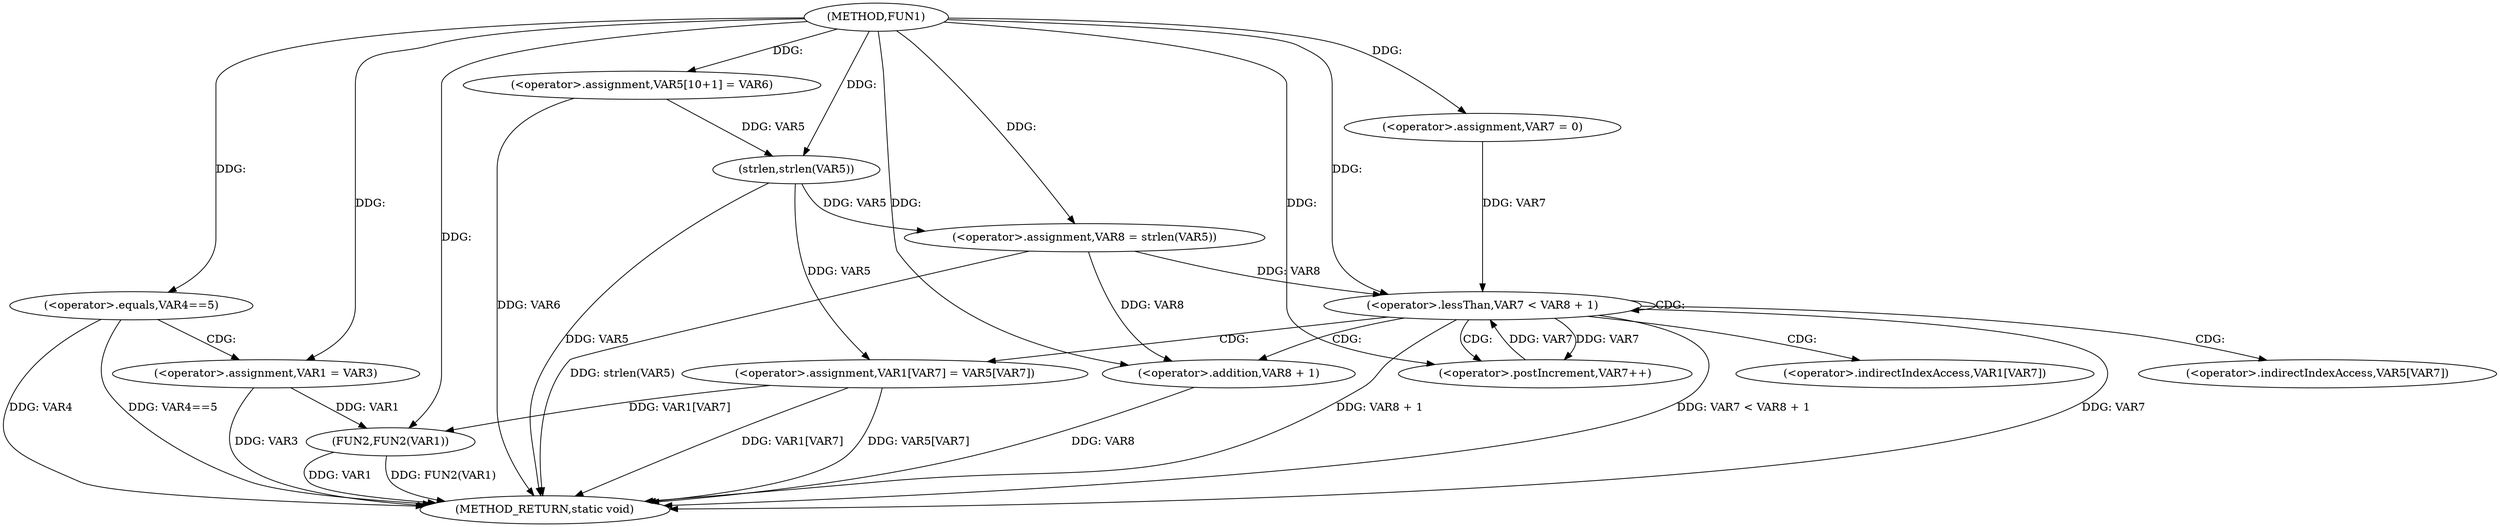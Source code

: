 digraph FUN1 {  
"1000100" [label = "(METHOD,FUN1)" ]
"1000145" [label = "(METHOD_RETURN,static void)" ]
"1000106" [label = "(<operator>.equals,VAR4==5)" ]
"1000110" [label = "(<operator>.assignment,VAR1 = VAR3)" ]
"1000115" [label = "(<operator>.assignment,VAR5[10+1] = VAR6)" ]
"1000120" [label = "(<operator>.assignment,VAR8 = strlen(VAR5))" ]
"1000122" [label = "(strlen,strlen(VAR5))" ]
"1000125" [label = "(<operator>.assignment,VAR7 = 0)" ]
"1000128" [label = "(<operator>.lessThan,VAR7 < VAR8 + 1)" ]
"1000130" [label = "(<operator>.addition,VAR8 + 1)" ]
"1000133" [label = "(<operator>.postIncrement,VAR7++)" ]
"1000136" [label = "(<operator>.assignment,VAR1[VAR7] = VAR5[VAR7])" ]
"1000143" [label = "(FUN2,FUN2(VAR1))" ]
"1000137" [label = "(<operator>.indirectIndexAccess,VAR1[VAR7])" ]
"1000140" [label = "(<operator>.indirectIndexAccess,VAR5[VAR7])" ]
  "1000115" -> "1000145"  [ label = "DDG: VAR6"] 
  "1000128" -> "1000145"  [ label = "DDG: VAR8 + 1"] 
  "1000106" -> "1000145"  [ label = "DDG: VAR4"] 
  "1000122" -> "1000145"  [ label = "DDG: VAR5"] 
  "1000136" -> "1000145"  [ label = "DDG: VAR5[VAR7]"] 
  "1000128" -> "1000145"  [ label = "DDG: VAR7 < VAR8 + 1"] 
  "1000130" -> "1000145"  [ label = "DDG: VAR8"] 
  "1000128" -> "1000145"  [ label = "DDG: VAR7"] 
  "1000143" -> "1000145"  [ label = "DDG: VAR1"] 
  "1000110" -> "1000145"  [ label = "DDG: VAR3"] 
  "1000143" -> "1000145"  [ label = "DDG: FUN2(VAR1)"] 
  "1000120" -> "1000145"  [ label = "DDG: strlen(VAR5)"] 
  "1000136" -> "1000145"  [ label = "DDG: VAR1[VAR7]"] 
  "1000106" -> "1000145"  [ label = "DDG: VAR4==5"] 
  "1000100" -> "1000106"  [ label = "DDG: "] 
  "1000100" -> "1000110"  [ label = "DDG: "] 
  "1000100" -> "1000115"  [ label = "DDG: "] 
  "1000122" -> "1000120"  [ label = "DDG: VAR5"] 
  "1000100" -> "1000120"  [ label = "DDG: "] 
  "1000115" -> "1000122"  [ label = "DDG: VAR5"] 
  "1000100" -> "1000122"  [ label = "DDG: "] 
  "1000100" -> "1000125"  [ label = "DDG: "] 
  "1000125" -> "1000128"  [ label = "DDG: VAR7"] 
  "1000133" -> "1000128"  [ label = "DDG: VAR7"] 
  "1000100" -> "1000128"  [ label = "DDG: "] 
  "1000120" -> "1000128"  [ label = "DDG: VAR8"] 
  "1000120" -> "1000130"  [ label = "DDG: VAR8"] 
  "1000100" -> "1000130"  [ label = "DDG: "] 
  "1000128" -> "1000133"  [ label = "DDG: VAR7"] 
  "1000100" -> "1000133"  [ label = "DDG: "] 
  "1000122" -> "1000136"  [ label = "DDG: VAR5"] 
  "1000110" -> "1000143"  [ label = "DDG: VAR1"] 
  "1000136" -> "1000143"  [ label = "DDG: VAR1[VAR7]"] 
  "1000100" -> "1000143"  [ label = "DDG: "] 
  "1000106" -> "1000110"  [ label = "CDG: "] 
  "1000128" -> "1000128"  [ label = "CDG: "] 
  "1000128" -> "1000137"  [ label = "CDG: "] 
  "1000128" -> "1000130"  [ label = "CDG: "] 
  "1000128" -> "1000133"  [ label = "CDG: "] 
  "1000128" -> "1000136"  [ label = "CDG: "] 
  "1000128" -> "1000140"  [ label = "CDG: "] 
}
